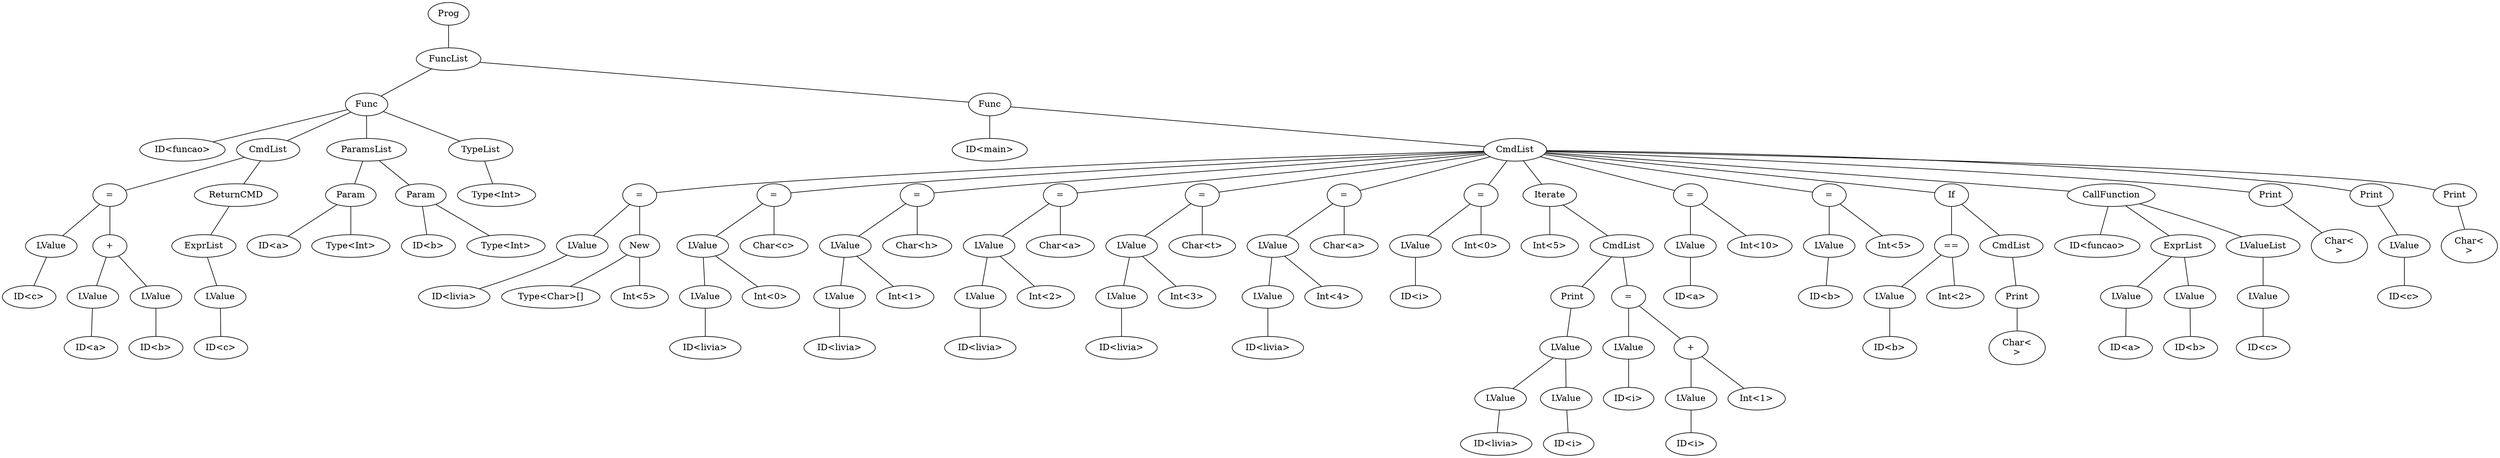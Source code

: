 graph program {
117 [label=Prog]
117--24
24 [label=FuncList]
24--23
23 [label="Func"]
23--22
22 [label="ID<funcao>"]
23--17
17 [label=CmdList]
17--16
16 [label= "="]
16--10
10 [label="LValue"]
10--9
9 [label="ID<c>"]
16--15
15 [label= "+"]
15--12
12 [label="LValue"]
12--11
11 [label="ID<a>"]
15--14
14 [label="LValue"]
14--13
13 [label="ID<b>"]
17--21
21 [label="ReturnCMD"]
21--20
20 [label=ExprList]
20--19
19 [label="LValue"]
19--18
18 [label="ID<c>"]
23--3
3 [label="ParamsList"]
3--2
2 [label="Param"]
2--1
1 [label="ID<a>"]
2--0
0 [label="Type<Int>"]
3--6
6 [label="Param"]
6--5
5 [label="ID<b>"]
6--4
4 [label="Type<Int>"]
23--8
8 [label="TypeList"]
8--7
7 [label="Type<Int>"]
24--116
116 [label="Func"]
116--115
115 [label="ID<main>"]
116--31
31 [label=CmdList]
31--30
30 [label= "="]
30--26
26 [label="LValue"]
26--25
25 [label="ID<livia>"]
30--29
29 [label= "New"]
29--27
27 [label="Type<Char>[]"]
29--28
28 [label="Int<5>"]
31--37
37 [label= "="]
37--35
35 [label="LValue"]
35--33
33 [label="LValue"]
33--32
32 [label="ID<livia>"]
35--34
34 [label="Int<0>"]
37--36
36 [label="Char<c>"]
31--43
43 [label= "="]
43--41
41 [label="LValue"]
41--39
39 [label="LValue"]
39--38
38 [label="ID<livia>"]
41--40
40 [label="Int<1>"]
43--42
42 [label="Char<h>"]
31--49
49 [label= "="]
49--47
47 [label="LValue"]
47--45
45 [label="LValue"]
45--44
44 [label="ID<livia>"]
47--46
46 [label="Int<2>"]
49--48
48 [label="Char<a>"]
31--55
55 [label= "="]
55--53
53 [label="LValue"]
53--51
51 [label="LValue"]
51--50
50 [label="ID<livia>"]
53--52
52 [label="Int<3>"]
55--54
54 [label="Char<t>"]
31--61
61 [label= "="]
61--59
59 [label="LValue"]
59--57
57 [label="LValue"]
57--56
56 [label="ID<livia>"]
59--58
58 [label="Int<4>"]
61--60
60 [label="Char<a>"]
31--65
65 [label= "="]
65--63
63 [label="LValue"]
63--62
62 [label="ID<i>"]
65--64
64 [label="Int<0>"]
31--81
81 [label= "Iterate"]
81--66
66 [label="Int<5>"]
81--73
73 [label=CmdList]
73--72
72 [label="Print"]
72--71
71 [label="LValue"]
71--68
68 [label="LValue"]
68--67
67 [label="ID<livia>"]
71--70
70 [label="LValue"]
70--69
69 [label="ID<i>"]
73--80
80 [label= "="]
80--75
75 [label="LValue"]
75--74
74 [label="ID<i>"]
80--79
79 [label= "+"]
79--77
77 [label="LValue"]
77--76
76 [label="ID<i>"]
79--78
78 [label="Int<1>"]
31--85
85 [label= "="]
85--83
83 [label="LValue"]
83--82
82 [label="ID<a>"]
85--84
84 [label="Int<10>"]
31--89
89 [label= "="]
89--87
87 [label="LValue"]
87--86
86 [label="ID<b>"]
89--88
88 [label="Int<5>"]
31--97
97 [label= "If"]
97--93
93 [label= "=="]
93--91
91 [label="LValue"]
91--90
90 [label="ID<b>"]
93--92
92 [label="Int<2>"]
97--96
96 [label=CmdList]
96--95
95 [label="Print"]
95--94
94 [label="Char<\n>"]
31--107
107 [label= "CallFunction"]
107--106
106 [label="ID<funcao>"]
107--100
100 [label=ExprList]
100--99
99 [label="LValue"]
99--98
98 [label="ID<a>"]
100--102
102 [label="LValue"]
102--101
101 [label="ID<b>"]
107--105
105 [label=LValueList]
105--104
104 [label="LValue"]
104--103
103 [label="ID<c>"]
31--109
109 [label="Print"]
109--108
108 [label="Char<\n>"]
31--112
112 [label="Print"]
112--111
111 [label="LValue"]
111--110
110 [label="ID<c>"]
31--114
114 [label="Print"]
114--113
113 [label="Char<\n>"]
}
